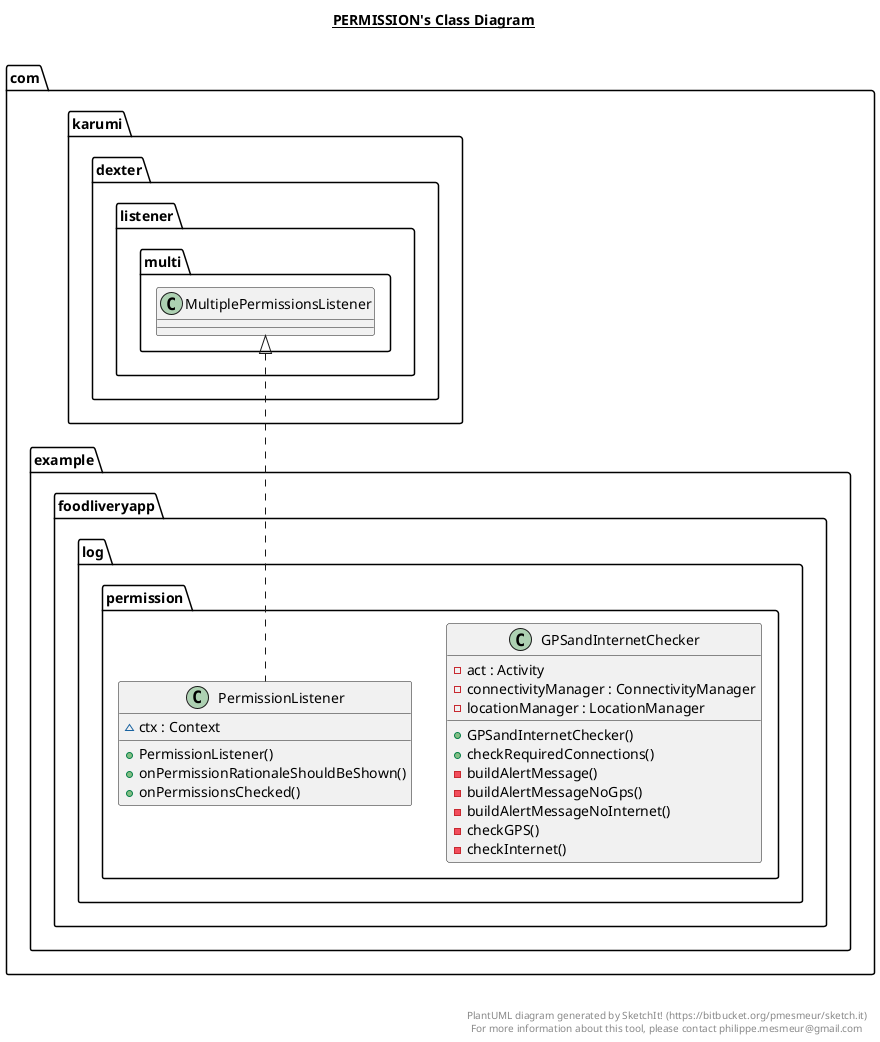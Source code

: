 @startuml

title __PERMISSION's Class Diagram__\n

  namespace com.example.foodliveryapp {
    namespace log {
      namespace permission {
        class com.example.foodliveryapp.log.permission.GPSandInternetChecker {
            - act : Activity
            - connectivityManager : ConnectivityManager
            - locationManager : LocationManager
            + GPSandInternetChecker()
            + checkRequiredConnections()
            - buildAlertMessage()
            - buildAlertMessageNoGps()
            - buildAlertMessageNoInternet()
            - checkGPS()
            - checkInternet()
        }
      }
    }
  }
  

  namespace com.example.foodliveryapp {
    namespace log {
      namespace permission {
        class com.example.foodliveryapp.log.permission.PermissionListener {
            ~ ctx : Context
            + PermissionListener()
            + onPermissionRationaleShouldBeShown()
            + onPermissionsChecked()
        }
      }
    }
  }
  

  com.example.foodliveryapp.log.permission.PermissionListener .up.|> com.karumi.dexter.listener.multi.MultiplePermissionsListener


right footer


PlantUML diagram generated by SketchIt! (https://bitbucket.org/pmesmeur/sketch.it)
For more information about this tool, please contact philippe.mesmeur@gmail.com
endfooter

@enduml
